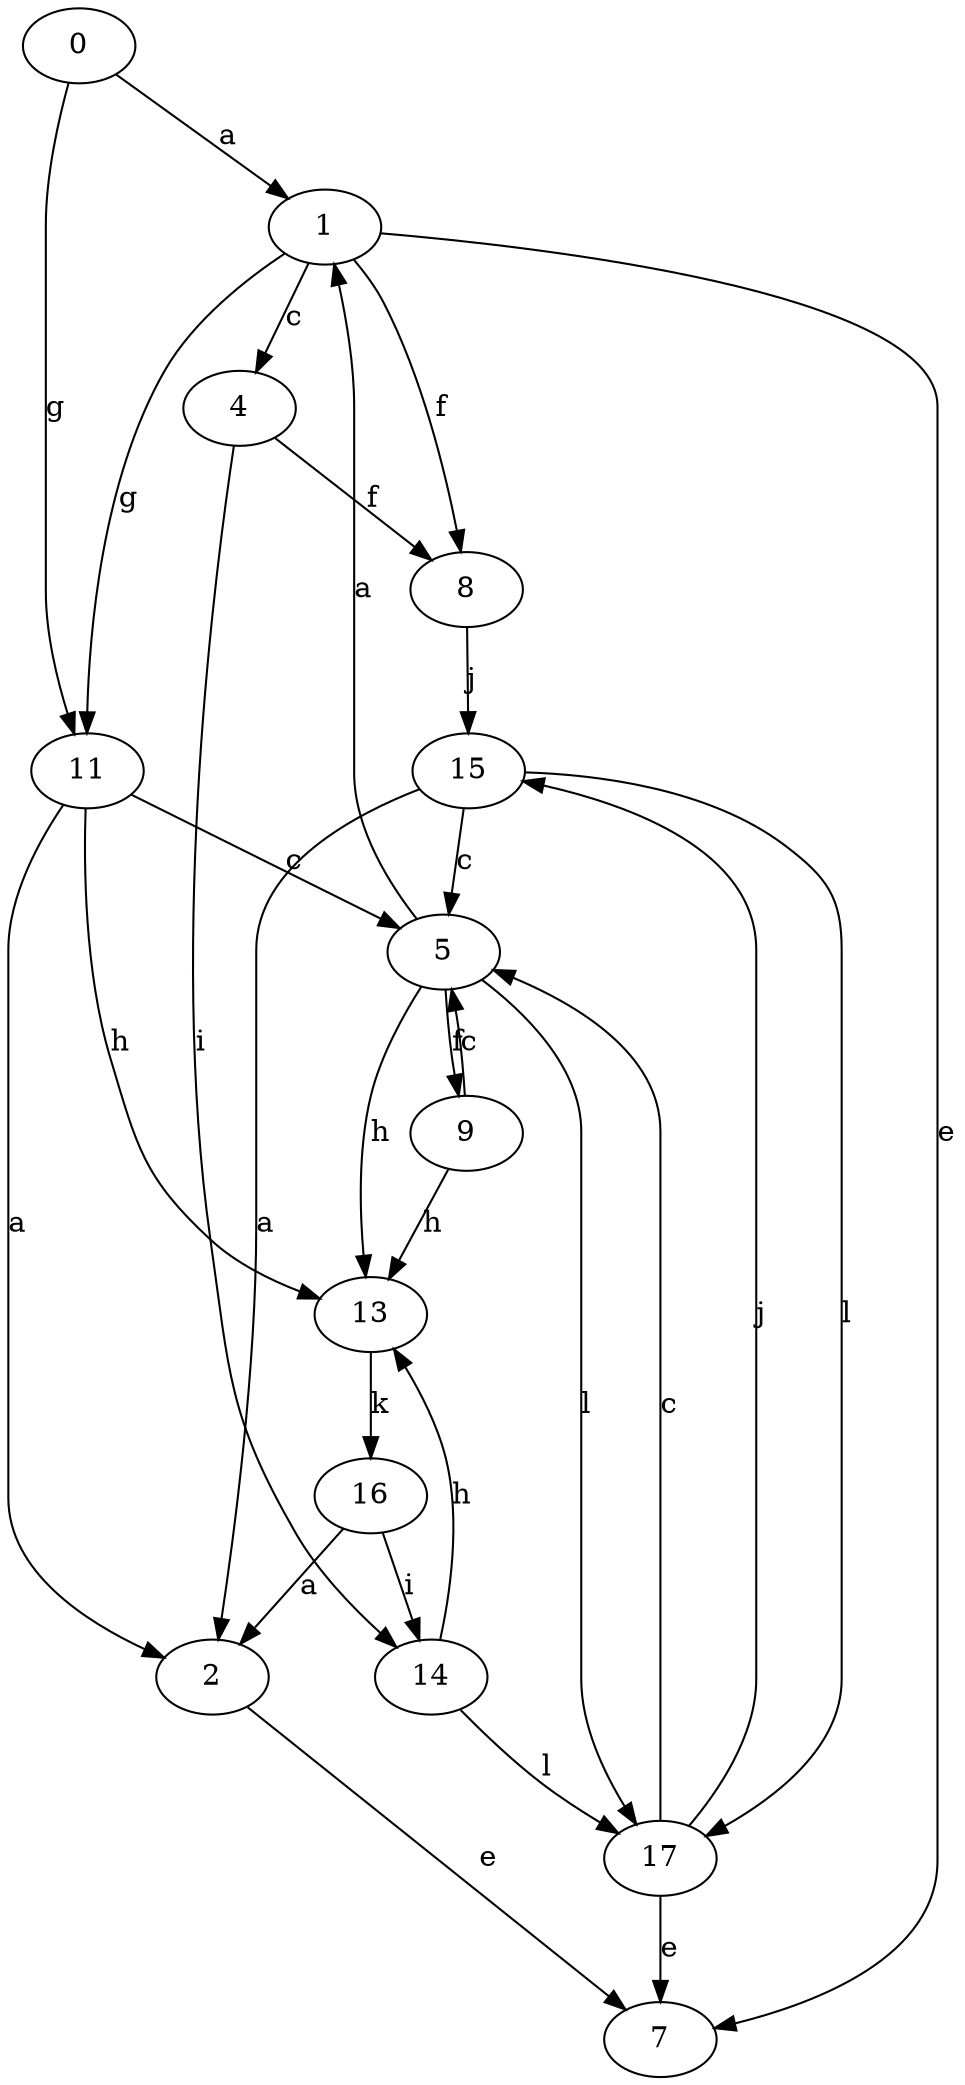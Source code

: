 strict digraph  {
1;
2;
4;
5;
7;
0;
8;
9;
11;
13;
14;
15;
16;
17;
1 -> 4  [label=c];
1 -> 7  [label=e];
1 -> 8  [label=f];
1 -> 11  [label=g];
2 -> 7  [label=e];
4 -> 8  [label=f];
4 -> 14  [label=i];
5 -> 1  [label=a];
5 -> 9  [label=f];
5 -> 13  [label=h];
5 -> 17  [label=l];
0 -> 1  [label=a];
0 -> 11  [label=g];
8 -> 15  [label=j];
9 -> 5  [label=c];
9 -> 13  [label=h];
11 -> 2  [label=a];
11 -> 5  [label=c];
11 -> 13  [label=h];
13 -> 16  [label=k];
14 -> 13  [label=h];
14 -> 17  [label=l];
15 -> 2  [label=a];
15 -> 5  [label=c];
15 -> 17  [label=l];
16 -> 2  [label=a];
16 -> 14  [label=i];
17 -> 5  [label=c];
17 -> 7  [label=e];
17 -> 15  [label=j];
}
